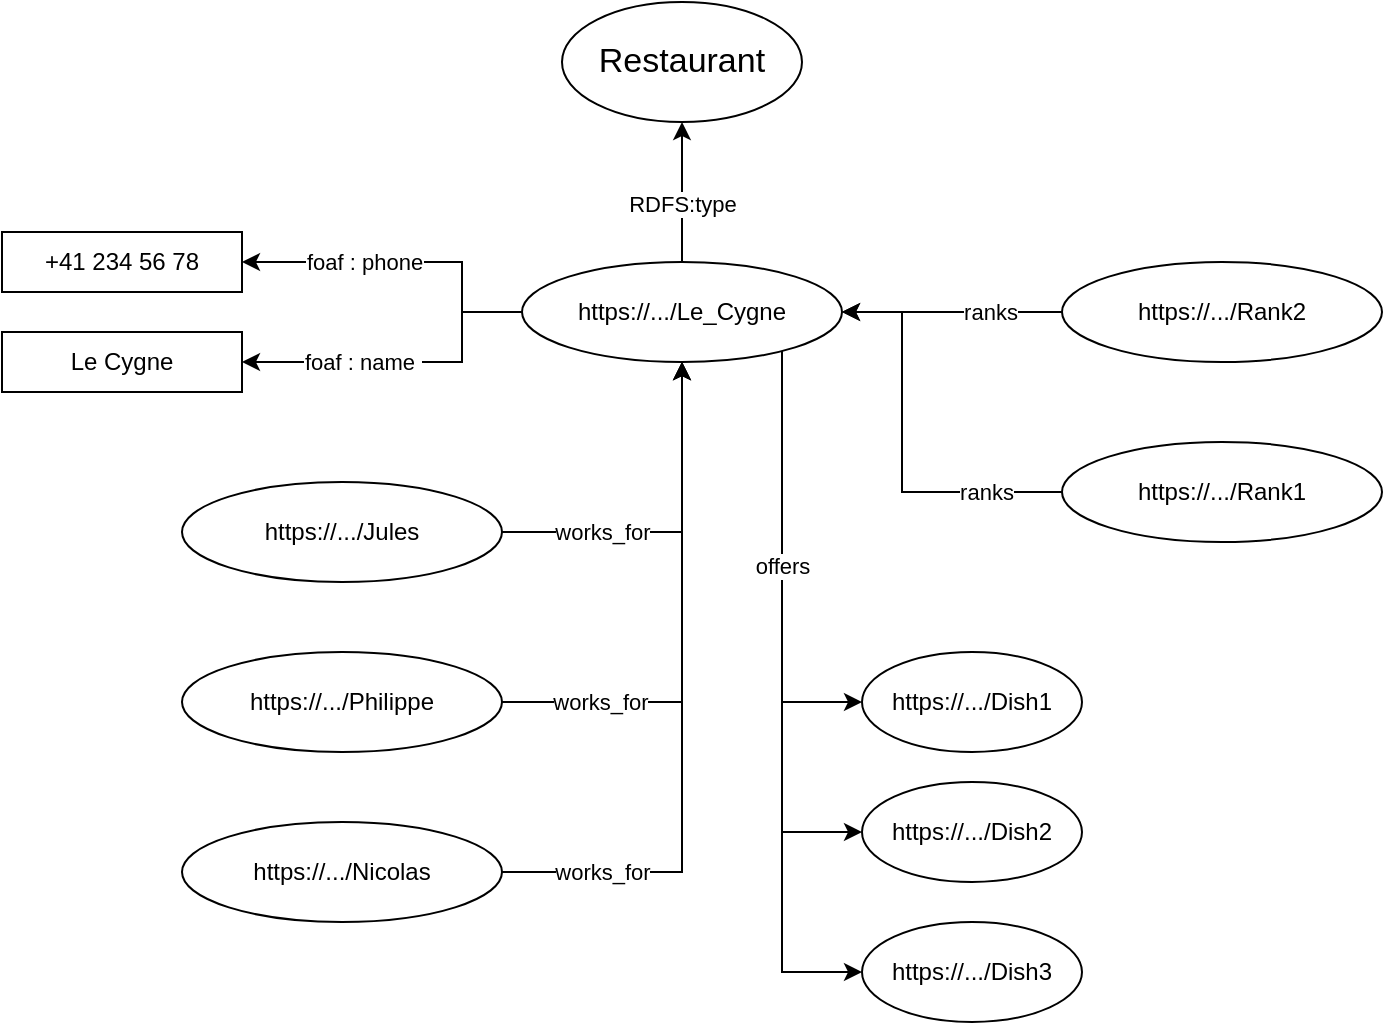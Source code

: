 <mxfile version="13.0.9">
    <diagram id="6hGFLwfOUW9BJ-s0fimq" name="Page-1">
        <mxGraphModel dx="967" dy="399" grid="1" gridSize="10" guides="1" tooltips="1" connect="1" arrows="1" fold="1" page="0" pageScale="1" pageWidth="827" pageHeight="1169" background="none" math="0" shadow="0">
            <root>
                <mxCell id="0"/>
                <mxCell id="1" parent="0"/>
                <mxCell id="62" style="edgeStyle=orthogonalEdgeStyle;rounded=0;orthogonalLoop=1;jettySize=auto;html=1;entryX=0;entryY=0.5;entryDx=0;entryDy=0;" edge="1" parent="1" source="2" target="57">
                    <mxGeometry relative="1" as="geometry">
                        <Array as="points">
                            <mxPoint x="380" y="275"/>
                            <mxPoint x="380" y="535"/>
                        </Array>
                    </mxGeometry>
                </mxCell>
                <mxCell id="63" style="edgeStyle=orthogonalEdgeStyle;rounded=0;orthogonalLoop=1;jettySize=auto;html=1;entryX=0;entryY=0.5;entryDx=0;entryDy=0;" edge="1" parent="1" source="2" target="58">
                    <mxGeometry relative="1" as="geometry">
                        <Array as="points">
                            <mxPoint x="380" y="275"/>
                            <mxPoint x="380" y="605"/>
                        </Array>
                    </mxGeometry>
                </mxCell>
                <mxCell id="61" value="offers" style="edgeStyle=orthogonalEdgeStyle;rounded=0;orthogonalLoop=1;jettySize=auto;html=1;entryX=0;entryY=0.5;entryDx=0;entryDy=0;" edge="1" parent="1" source="2" target="24">
                    <mxGeometry relative="1" as="geometry">
                        <Array as="points">
                            <mxPoint x="380" y="275"/>
                            <mxPoint x="380" y="470"/>
                        </Array>
                    </mxGeometry>
                </mxCell>
                <mxCell id="18" style="edgeStyle=orthogonalEdgeStyle;rounded=0;orthogonalLoop=1;jettySize=auto;html=1;entryX=0.5;entryY=1;entryDx=0;entryDy=0;" parent="1" source="2" target="17" edge="1">
                    <mxGeometry relative="1" as="geometry"/>
                </mxCell>
                <mxCell id="21" value="RDFS:type" style="edgeLabel;html=1;align=center;verticalAlign=middle;resizable=0;points=[];" parent="18" vertex="1" connectable="0">
                    <mxGeometry x="-0.326" y="-1" relative="1" as="geometry">
                        <mxPoint x="-1" y="-6" as="offset"/>
                    </mxGeometry>
                </mxCell>
                <mxCell id="19" style="edgeStyle=orthogonalEdgeStyle;rounded=0;orthogonalLoop=1;jettySize=auto;html=1;entryX=1;entryY=0.5;entryDx=0;entryDy=0;" parent="1" source="2" target="3" edge="1">
                    <mxGeometry relative="1" as="geometry">
                        <Array as="points">
                            <mxPoint x="220" y="275"/>
                            <mxPoint x="220" y="250"/>
                        </Array>
                    </mxGeometry>
                </mxCell>
                <mxCell id="46" value="foaf : phone" style="edgeLabel;html=1;align=center;verticalAlign=middle;resizable=0;points=[];" parent="19" vertex="1" connectable="0">
                    <mxGeometry x="0.463" y="-1" relative="1" as="geometry">
                        <mxPoint x="15.83" y="1" as="offset"/>
                    </mxGeometry>
                </mxCell>
                <mxCell id="20" style="edgeStyle=orthogonalEdgeStyle;rounded=0;orthogonalLoop=1;jettySize=auto;html=1;entryX=1;entryY=0.5;entryDx=0;entryDy=0;" parent="1" source="2" target="11" edge="1">
                    <mxGeometry relative="1" as="geometry">
                        <Array as="points">
                            <mxPoint x="220" y="275"/>
                            <mxPoint x="220" y="300"/>
                        </Array>
                    </mxGeometry>
                </mxCell>
                <mxCell id="48" value="foaf : name&amp;nbsp;" style="edgeLabel;html=1;align=center;verticalAlign=middle;resizable=0;points=[];" parent="20" vertex="1" connectable="0">
                    <mxGeometry x="0.543" y="-1" relative="1" as="geometry">
                        <mxPoint x="22.5" y="1" as="offset"/>
                    </mxGeometry>
                </mxCell>
                <mxCell id="2" value="https://.../Le_Cygne" style="ellipse;whiteSpace=wrap;html=1;" parent="1" vertex="1">
                    <mxGeometry x="250" y="250" width="160" height="50" as="geometry"/>
                </mxCell>
                <mxCell id="3" value="+41 234 56 78" style="rounded=0;whiteSpace=wrap;html=1;" parent="1" vertex="1">
                    <mxGeometry x="-10" y="235" width="120" height="30" as="geometry"/>
                </mxCell>
                <mxCell id="11" value="Le Cygne" style="rounded=0;whiteSpace=wrap;html=1;" parent="1" vertex="1">
                    <mxGeometry x="-10" y="285" width="120" height="30" as="geometry"/>
                </mxCell>
                <mxCell id="17" value="&lt;font style=&quot;font-size: 17px&quot;&gt;Restaurant&lt;/font&gt;" style="ellipse;whiteSpace=wrap;html=1;" parent="1" vertex="1">
                    <mxGeometry x="270" y="120" width="120" height="60" as="geometry"/>
                </mxCell>
                <mxCell id="31" value="works_for" style="edgeStyle=orthogonalEdgeStyle;rounded=0;orthogonalLoop=1;jettySize=auto;html=1;entryX=0.5;entryY=1;entryDx=0;entryDy=0;" parent="1" source="23" target="2" edge="1">
                    <mxGeometry x="-0.71" relative="1" as="geometry">
                        <mxPoint as="offset"/>
                    </mxGeometry>
                </mxCell>
                <mxCell id="23" value="https://.../Nicolas" style="ellipse;whiteSpace=wrap;html=1;" parent="1" vertex="1">
                    <mxGeometry x="80" y="530" width="160" height="50" as="geometry"/>
                </mxCell>
                <mxCell id="24" value="https://.../Dish1" style="ellipse;whiteSpace=wrap;html=1;" parent="1" vertex="1">
                    <mxGeometry x="420" y="445" width="110" height="50" as="geometry"/>
                </mxCell>
                <mxCell id="55" value="ranks" style="edgeStyle=orthogonalEdgeStyle;rounded=0;orthogonalLoop=1;jettySize=auto;html=1;entryX=1;entryY=0.5;entryDx=0;entryDy=0;" parent="1" source="43" target="2" edge="1">
                    <mxGeometry x="-0.333" relative="1" as="geometry">
                        <mxPoint as="offset"/>
                    </mxGeometry>
                </mxCell>
                <mxCell id="43" value="https://.../Rank2" style="ellipse;whiteSpace=wrap;html=1;" parent="1" vertex="1">
                    <mxGeometry x="520" y="250" width="160" height="50" as="geometry"/>
                </mxCell>
                <mxCell id="56" value="ranks" style="edgeStyle=orthogonalEdgeStyle;rounded=0;orthogonalLoop=1;jettySize=auto;html=1;" parent="1" source="44" edge="1">
                    <mxGeometry x="-0.619" relative="1" as="geometry">
                        <mxPoint x="410" y="275" as="targetPoint"/>
                        <mxPoint as="offset"/>
                        <Array as="points">
                            <mxPoint x="440" y="365"/>
                            <mxPoint x="440" y="275"/>
                        </Array>
                    </mxGeometry>
                </mxCell>
                <mxCell id="44" value="https://.../Rank1" style="ellipse;whiteSpace=wrap;html=1;" parent="1" vertex="1">
                    <mxGeometry x="520" y="340" width="160" height="50" as="geometry"/>
                </mxCell>
                <mxCell id="52" value="works_for" style="edgeStyle=orthogonalEdgeStyle;rounded=0;orthogonalLoop=1;jettySize=auto;html=1;entryX=0.5;entryY=1;entryDx=0;entryDy=0;" parent="1" source="49" target="2" edge="1">
                    <mxGeometry x="-0.429" relative="1" as="geometry">
                        <mxPoint x="330" y="310" as="targetPoint"/>
                        <mxPoint as="offset"/>
                    </mxGeometry>
                </mxCell>
                <mxCell id="49" value="https://.../Jules" style="ellipse;whiteSpace=wrap;html=1;" parent="1" vertex="1">
                    <mxGeometry x="80" y="360" width="160" height="50" as="geometry"/>
                </mxCell>
                <mxCell id="51" style="edgeStyle=orthogonalEdgeStyle;rounded=0;orthogonalLoop=1;jettySize=auto;html=1;entryX=0.5;entryY=1;entryDx=0;entryDy=0;" parent="1" source="50" target="2" edge="1">
                    <mxGeometry relative="1" as="geometry">
                        <Array as="points">
                            <mxPoint x="330" y="470"/>
                        </Array>
                    </mxGeometry>
                </mxCell>
                <mxCell id="54" value="works_for" style="edgeLabel;html=1;align=center;verticalAlign=middle;resizable=0;points=[];" parent="51" vertex="1" connectable="0">
                    <mxGeometry x="-0.698" relative="1" as="geometry">
                        <mxPoint x="9" as="offset"/>
                    </mxGeometry>
                </mxCell>
                <mxCell id="50" value="https://.../Philippe" style="ellipse;whiteSpace=wrap;html=1;" parent="1" vertex="1">
                    <mxGeometry x="80" y="445" width="160" height="50" as="geometry"/>
                </mxCell>
                <mxCell id="57" value="https://.../Dish2" style="ellipse;whiteSpace=wrap;html=1;" vertex="1" parent="1">
                    <mxGeometry x="420" y="510" width="110" height="50" as="geometry"/>
                </mxCell>
                <mxCell id="58" value="https://.../Dish3" style="ellipse;whiteSpace=wrap;html=1;" vertex="1" parent="1">
                    <mxGeometry x="420" y="580" width="110" height="50" as="geometry"/>
                </mxCell>
            </root>
        </mxGraphModel>
    </diagram>
</mxfile>